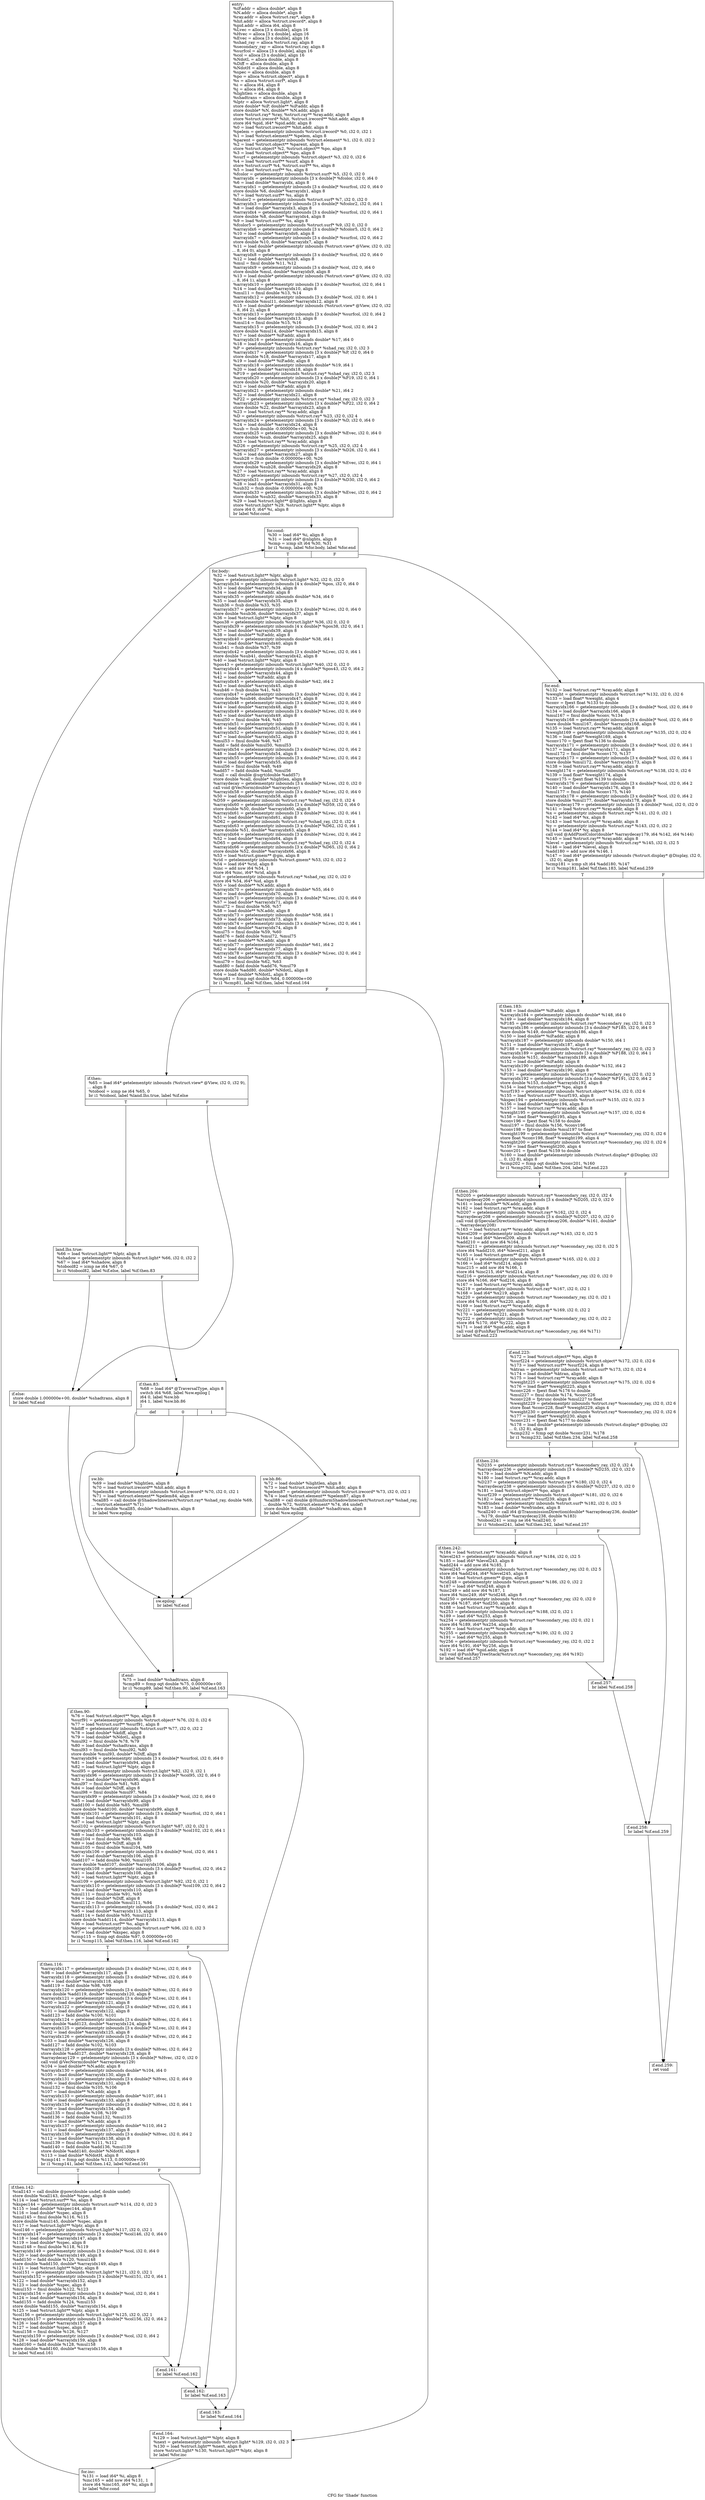 digraph "CFG for 'Shade' function" {
	label="CFG for 'Shade' function";

	Node0x5ef8590 [shape=record,label="{entry:\l  %iP.addr = alloca double*, align 8\l  %N.addr = alloca double*, align 8\l  %ray.addr = alloca %struct.ray*, align 8\l  %hit.addr = alloca %struct.irecord*, align 8\l  %pid.addr = alloca i64, align 8\l  %Lvec = alloca [3 x double], align 16\l  %Hvec = alloca [3 x double], align 16\l  %Evec = alloca [3 x double], align 16\l  %shad_ray = alloca %struct.ray, align 8\l  %secondary_ray = alloca %struct.ray, align 8\l  %surfcol = alloca [3 x double], align 16\l  %col = alloca [3 x double], align 16\l  %NdotL = alloca double, align 8\l  %Diff = alloca double, align 8\l  %NdotH = alloca double, align 8\l  %spec = alloca double, align 8\l  %po = alloca %struct.object*, align 8\l  %s = alloca %struct.surf*, align 8\l  %i = alloca i64, align 8\l  %j = alloca i64, align 8\l  %lightlen = alloca double, align 8\l  %shadtrans = alloca double, align 8\l  %lptr = alloca %struct.light*, align 8\l  store double* %iP, double** %iP.addr, align 8\l  store double* %N, double** %N.addr, align 8\l  store %struct.ray* %ray, %struct.ray** %ray.addr, align 8\l  store %struct.irecord* %hit, %struct.irecord** %hit.addr, align 8\l  store i64 %pid, i64* %pid.addr, align 8\l  %0 = load %struct.irecord** %hit.addr, align 8\l  %pelem = getelementptr inbounds %struct.irecord* %0, i32 0, i32 1\l  %1 = load %struct.element** %pelem, align 8\l  %parent = getelementptr inbounds %struct.element* %1, i32 0, i32 2\l  %2 = load %struct.object** %parent, align 8\l  store %struct.object* %2, %struct.object** %po, align 8\l  %3 = load %struct.object** %po, align 8\l  %surf = getelementptr inbounds %struct.object* %3, i32 0, i32 6\l  %4 = load %struct.surf** %surf, align 8\l  store %struct.surf* %4, %struct.surf** %s, align 8\l  %5 = load %struct.surf** %s, align 8\l  %fcolor = getelementptr inbounds %struct.surf* %5, i32 0, i32 0\l  %arrayidx = getelementptr inbounds [3 x double]* %fcolor, i32 0, i64 0\l  %6 = load double* %arrayidx, align 8\l  %arrayidx1 = getelementptr inbounds [3 x double]* %surfcol, i32 0, i64 0\l  store double %6, double* %arrayidx1, align 8\l  %7 = load %struct.surf** %s, align 8\l  %fcolor2 = getelementptr inbounds %struct.surf* %7, i32 0, i32 0\l  %arrayidx3 = getelementptr inbounds [3 x double]* %fcolor2, i32 0, i64 1\l  %8 = load double* %arrayidx3, align 8\l  %arrayidx4 = getelementptr inbounds [3 x double]* %surfcol, i32 0, i64 1\l  store double %8, double* %arrayidx4, align 8\l  %9 = load %struct.surf** %s, align 8\l  %fcolor5 = getelementptr inbounds %struct.surf* %9, i32 0, i32 0\l  %arrayidx6 = getelementptr inbounds [3 x double]* %fcolor5, i32 0, i64 2\l  %10 = load double* %arrayidx6, align 8\l  %arrayidx7 = getelementptr inbounds [3 x double]* %surfcol, i32 0, i64 2\l  store double %10, double* %arrayidx7, align 8\l  %11 = load double* getelementptr inbounds (%struct.view* @View, i32 0, i32\l... 8, i64 0), align 8\l  %arrayidx8 = getelementptr inbounds [3 x double]* %surfcol, i32 0, i64 0\l  %12 = load double* %arrayidx8, align 8\l  %mul = fmul double %11, %12\l  %arrayidx9 = getelementptr inbounds [3 x double]* %col, i32 0, i64 0\l  store double %mul, double* %arrayidx9, align 8\l  %13 = load double* getelementptr inbounds (%struct.view* @View, i32 0, i32\l... 8, i64 1), align 8\l  %arrayidx10 = getelementptr inbounds [3 x double]* %surfcol, i32 0, i64 1\l  %14 = load double* %arrayidx10, align 8\l  %mul11 = fmul double %13, %14\l  %arrayidx12 = getelementptr inbounds [3 x double]* %col, i32 0, i64 1\l  store double %mul11, double* %arrayidx12, align 8\l  %15 = load double* getelementptr inbounds (%struct.view* @View, i32 0, i32\l... 8, i64 2), align 8\l  %arrayidx13 = getelementptr inbounds [3 x double]* %surfcol, i32 0, i64 2\l  %16 = load double* %arrayidx13, align 8\l  %mul14 = fmul double %15, %16\l  %arrayidx15 = getelementptr inbounds [3 x double]* %col, i32 0, i64 2\l  store double %mul14, double* %arrayidx15, align 8\l  %17 = load double** %iP.addr, align 8\l  %arrayidx16 = getelementptr inbounds double* %17, i64 0\l  %18 = load double* %arrayidx16, align 8\l  %P = getelementptr inbounds %struct.ray* %shad_ray, i32 0, i32 3\l  %arrayidx17 = getelementptr inbounds [3 x double]* %P, i32 0, i64 0\l  store double %18, double* %arrayidx17, align 8\l  %19 = load double** %iP.addr, align 8\l  %arrayidx18 = getelementptr inbounds double* %19, i64 1\l  %20 = load double* %arrayidx18, align 8\l  %P19 = getelementptr inbounds %struct.ray* %shad_ray, i32 0, i32 3\l  %arrayidx20 = getelementptr inbounds [3 x double]* %P19, i32 0, i64 1\l  store double %20, double* %arrayidx20, align 8\l  %21 = load double** %iP.addr, align 8\l  %arrayidx21 = getelementptr inbounds double* %21, i64 2\l  %22 = load double* %arrayidx21, align 8\l  %P22 = getelementptr inbounds %struct.ray* %shad_ray, i32 0, i32 3\l  %arrayidx23 = getelementptr inbounds [3 x double]* %P22, i32 0, i64 2\l  store double %22, double* %arrayidx23, align 8\l  %23 = load %struct.ray** %ray.addr, align 8\l  %D = getelementptr inbounds %struct.ray* %23, i32 0, i32 4\l  %arrayidx24 = getelementptr inbounds [3 x double]* %D, i32 0, i64 0\l  %24 = load double* %arrayidx24, align 8\l  %sub = fsub double -0.000000e+00, %24\l  %arrayidx25 = getelementptr inbounds [3 x double]* %Evec, i32 0, i64 0\l  store double %sub, double* %arrayidx25, align 8\l  %25 = load %struct.ray** %ray.addr, align 8\l  %D26 = getelementptr inbounds %struct.ray* %25, i32 0, i32 4\l  %arrayidx27 = getelementptr inbounds [3 x double]* %D26, i32 0, i64 1\l  %26 = load double* %arrayidx27, align 8\l  %sub28 = fsub double -0.000000e+00, %26\l  %arrayidx29 = getelementptr inbounds [3 x double]* %Evec, i32 0, i64 1\l  store double %sub28, double* %arrayidx29, align 8\l  %27 = load %struct.ray** %ray.addr, align 8\l  %D30 = getelementptr inbounds %struct.ray* %27, i32 0, i32 4\l  %arrayidx31 = getelementptr inbounds [3 x double]* %D30, i32 0, i64 2\l  %28 = load double* %arrayidx31, align 8\l  %sub32 = fsub double -0.000000e+00, %28\l  %arrayidx33 = getelementptr inbounds [3 x double]* %Evec, i32 0, i64 2\l  store double %sub32, double* %arrayidx33, align 8\l  %29 = load %struct.light** @lights, align 8\l  store %struct.light* %29, %struct.light** %lptr, align 8\l  store i64 0, i64* %i, align 8\l  br label %for.cond\l}"];
	Node0x5ef8590 -> Node0x6068e90;
	Node0x6068e90 [shape=record,label="{for.cond:                                         \l  %30 = load i64* %i, align 8\l  %31 = load i64* @nlights, align 8\l  %cmp = icmp slt i64 %30, %31\l  br i1 %cmp, label %for.body, label %for.end\l|{<s0>T|<s1>F}}"];
	Node0x6068e90:s0 -> Node0x6068ee0;
	Node0x6068e90:s1 -> Node0x606a4a0;
	Node0x6068ee0 [shape=record,label="{for.body:                                         \l  %32 = load %struct.light** %lptr, align 8\l  %pos = getelementptr inbounds %struct.light* %32, i32 0, i32 0\l  %arrayidx34 = getelementptr inbounds [4 x double]* %pos, i32 0, i64 0\l  %33 = load double* %arrayidx34, align 8\l  %34 = load double** %iP.addr, align 8\l  %arrayidx35 = getelementptr inbounds double* %34, i64 0\l  %35 = load double* %arrayidx35, align 8\l  %sub36 = fsub double %33, %35\l  %arrayidx37 = getelementptr inbounds [3 x double]* %Lvec, i32 0, i64 0\l  store double %sub36, double* %arrayidx37, align 8\l  %36 = load %struct.light** %lptr, align 8\l  %pos38 = getelementptr inbounds %struct.light* %36, i32 0, i32 0\l  %arrayidx39 = getelementptr inbounds [4 x double]* %pos38, i32 0, i64 1\l  %37 = load double* %arrayidx39, align 8\l  %38 = load double** %iP.addr, align 8\l  %arrayidx40 = getelementptr inbounds double* %38, i64 1\l  %39 = load double* %arrayidx40, align 8\l  %sub41 = fsub double %37, %39\l  %arrayidx42 = getelementptr inbounds [3 x double]* %Lvec, i32 0, i64 1\l  store double %sub41, double* %arrayidx42, align 8\l  %40 = load %struct.light** %lptr, align 8\l  %pos43 = getelementptr inbounds %struct.light* %40, i32 0, i32 0\l  %arrayidx44 = getelementptr inbounds [4 x double]* %pos43, i32 0, i64 2\l  %41 = load double* %arrayidx44, align 8\l  %42 = load double** %iP.addr, align 8\l  %arrayidx45 = getelementptr inbounds double* %42, i64 2\l  %43 = load double* %arrayidx45, align 8\l  %sub46 = fsub double %41, %43\l  %arrayidx47 = getelementptr inbounds [3 x double]* %Lvec, i32 0, i64 2\l  store double %sub46, double* %arrayidx47, align 8\l  %arrayidx48 = getelementptr inbounds [3 x double]* %Lvec, i32 0, i64 0\l  %44 = load double* %arrayidx48, align 8\l  %arrayidx49 = getelementptr inbounds [3 x double]* %Lvec, i32 0, i64 0\l  %45 = load double* %arrayidx49, align 8\l  %mul50 = fmul double %44, %45\l  %arrayidx51 = getelementptr inbounds [3 x double]* %Lvec, i32 0, i64 1\l  %46 = load double* %arrayidx51, align 8\l  %arrayidx52 = getelementptr inbounds [3 x double]* %Lvec, i32 0, i64 1\l  %47 = load double* %arrayidx52, align 8\l  %mul53 = fmul double %46, %47\l  %add = fadd double %mul50, %mul53\l  %arrayidx54 = getelementptr inbounds [3 x double]* %Lvec, i32 0, i64 2\l  %48 = load double* %arrayidx54, align 8\l  %arrayidx55 = getelementptr inbounds [3 x double]* %Lvec, i32 0, i64 2\l  %49 = load double* %arrayidx55, align 8\l  %mul56 = fmul double %48, %49\l  %add57 = fadd double %add, %mul56\l  %call = call double @sqrt(double %add57)\l  store double %call, double* %lightlen, align 8\l  %arraydecay = getelementptr inbounds [3 x double]* %Lvec, i32 0, i32 0\l  call void @VecNorm(double* %arraydecay)\l  %arrayidx58 = getelementptr inbounds [3 x double]* %Lvec, i32 0, i64 0\l  %50 = load double* %arrayidx58, align 8\l  %D59 = getelementptr inbounds %struct.ray* %shad_ray, i32 0, i32 4\l  %arrayidx60 = getelementptr inbounds [3 x double]* %D59, i32 0, i64 0\l  store double %50, double* %arrayidx60, align 8\l  %arrayidx61 = getelementptr inbounds [3 x double]* %Lvec, i32 0, i64 1\l  %51 = load double* %arrayidx61, align 8\l  %D62 = getelementptr inbounds %struct.ray* %shad_ray, i32 0, i32 4\l  %arrayidx63 = getelementptr inbounds [3 x double]* %D62, i32 0, i64 1\l  store double %51, double* %arrayidx63, align 8\l  %arrayidx64 = getelementptr inbounds [3 x double]* %Lvec, i32 0, i64 2\l  %52 = load double* %arrayidx64, align 8\l  %D65 = getelementptr inbounds %struct.ray* %shad_ray, i32 0, i32 4\l  %arrayidx66 = getelementptr inbounds [3 x double]* %D65, i32 0, i64 2\l  store double %52, double* %arrayidx66, align 8\l  %53 = load %struct.gmem** @gm, align 8\l  %rid = getelementptr inbounds %struct.gmem* %53, i32 0, i32 2\l  %54 = load i64* %rid, align 8\l  %inc = add nsw i64 %54, 1\l  store i64 %inc, i64* %rid, align 8\l  %id = getelementptr inbounds %struct.ray* %shad_ray, i32 0, i32 0\l  store i64 %54, i64* %id, align 8\l  %55 = load double** %N.addr, align 8\l  %arrayidx70 = getelementptr inbounds double* %55, i64 0\l  %56 = load double* %arrayidx70, align 8\l  %arrayidx71 = getelementptr inbounds [3 x double]* %Lvec, i32 0, i64 0\l  %57 = load double* %arrayidx71, align 8\l  %mul72 = fmul double %56, %57\l  %58 = load double** %N.addr, align 8\l  %arrayidx73 = getelementptr inbounds double* %58, i64 1\l  %59 = load double* %arrayidx73, align 8\l  %arrayidx74 = getelementptr inbounds [3 x double]* %Lvec, i32 0, i64 1\l  %60 = load double* %arrayidx74, align 8\l  %mul75 = fmul double %59, %60\l  %add76 = fadd double %mul72, %mul75\l  %61 = load double** %N.addr, align 8\l  %arrayidx77 = getelementptr inbounds double* %61, i64 2\l  %62 = load double* %arrayidx77, align 8\l  %arrayidx78 = getelementptr inbounds [3 x double]* %Lvec, i32 0, i64 2\l  %63 = load double* %arrayidx78, align 8\l  %mul79 = fmul double %62, %63\l  %add80 = fadd double %add76, %mul79\l  store double %add80, double* %NdotL, align 8\l  %64 = load double* %NdotL, align 8\l  %cmp81 = fcmp ogt double %64, 0.000000e+00\l  br i1 %cmp81, label %if.then, label %if.end.164\l|{<s0>T|<s1>F}}"];
	Node0x6068ee0:s0 -> Node0x6068f30;
	Node0x6068ee0:s1 -> Node0x606a400;
	Node0x6068f30 [shape=record,label="{if.then:                                          \l  %65 = load i64* getelementptr inbounds (%struct.view* @View, i32 0, i32 9),\l... align 8\l  %tobool = icmp ne i64 %65, 0\l  br i1 %tobool, label %land.lhs.true, label %if.else\l|{<s0>T|<s1>F}}"];
	Node0x6068f30:s0 -> Node0x6068f80;
	Node0x6068f30:s1 -> Node0x606a180;
	Node0x6068f80 [shape=record,label="{land.lhs.true:                                    \l  %66 = load %struct.light** %lptr, align 8\l  %shadow = getelementptr inbounds %struct.light* %66, i32 0, i32 2\l  %67 = load i64* %shadow, align 8\l  %tobool82 = icmp ne i64 %67, 0\l  br i1 %tobool82, label %if.else, label %if.then.83\l|{<s0>T|<s1>F}}"];
	Node0x6068f80:s0 -> Node0x606a180;
	Node0x6068f80:s1 -> Node0x6068fd0;
	Node0x6068fd0 [shape=record,label="{if.then.83:                                       \l  %68 = load i64* @TraversalType, align 8\l  switch i64 %68, label %sw.epilog [\l    i64 0, label %sw.bb\l    i64 1, label %sw.bb.86\l  ]\l|{<s0>def|<s1>0|<s2>1}}"];
	Node0x6068fd0:s0 -> Node0x606a130;
	Node0x6068fd0:s1 -> Node0x6069020;
	Node0x6068fd0:s2 -> Node0x606a0e0;
	Node0x6069020 [shape=record,label="{sw.bb:                                            \l  %69 = load double* %lightlen, align 8\l  %70 = load %struct.irecord** %hit.addr, align 8\l  %pelem84 = getelementptr inbounds %struct.irecord* %70, i32 0, i32 1\l  %71 = load %struct.element** %pelem84, align 8\l  %call85 = call double @ShadowIntersect(%struct.ray* %shad_ray, double %69,\l... %struct.element* %71)\l  store double %call85, double* %shadtrans, align 8\l  br label %sw.epilog\l}"];
	Node0x6069020 -> Node0x606a130;
	Node0x606a0e0 [shape=record,label="{sw.bb.86:                                         \l  %72 = load double* %lightlen, align 8\l  %73 = load %struct.irecord** %hit.addr, align 8\l  %pelem87 = getelementptr inbounds %struct.irecord* %73, i32 0, i32 1\l  %74 = load %struct.element** %pelem87, align 8\l  %call88 = call double @HuniformShadowIntersect(%struct.ray* %shad_ray,\l... double %72, %struct.element* %74, i64 undef)\l  store double %call88, double* %shadtrans, align 8\l  br label %sw.epilog\l}"];
	Node0x606a0e0 -> Node0x606a130;
	Node0x606a130 [shape=record,label="{sw.epilog:                                        \l  br label %if.end\l}"];
	Node0x606a130 -> Node0x606a1d0;
	Node0x606a180 [shape=record,label="{if.else:                                          \l  store double 1.000000e+00, double* %shadtrans, align 8\l  br label %if.end\l}"];
	Node0x606a180 -> Node0x606a1d0;
	Node0x606a1d0 [shape=record,label="{if.end:                                           \l  %75 = load double* %shadtrans, align 8\l  %cmp89 = fcmp ogt double %75, 0.000000e+00\l  br i1 %cmp89, label %if.then.90, label %if.end.163\l|{<s0>T|<s1>F}}"];
	Node0x606a1d0:s0 -> Node0x606a220;
	Node0x606a1d0:s1 -> Node0x606a3b0;
	Node0x606a220 [shape=record,label="{if.then.90:                                       \l  %76 = load %struct.object** %po, align 8\l  %surf91 = getelementptr inbounds %struct.object* %76, i32 0, i32 6\l  %77 = load %struct.surf** %surf91, align 8\l  %kdiff = getelementptr inbounds %struct.surf* %77, i32 0, i32 2\l  %78 = load double* %kdiff, align 8\l  %79 = load double* %NdotL, align 8\l  %mul92 = fmul double %78, %79\l  %80 = load double* %shadtrans, align 8\l  %mul93 = fmul double %mul92, %80\l  store double %mul93, double* %Diff, align 8\l  %arrayidx94 = getelementptr inbounds [3 x double]* %surfcol, i32 0, i64 0\l  %81 = load double* %arrayidx94, align 8\l  %82 = load %struct.light** %lptr, align 8\l  %col95 = getelementptr inbounds %struct.light* %82, i32 0, i32 1\l  %arrayidx96 = getelementptr inbounds [3 x double]* %col95, i32 0, i64 0\l  %83 = load double* %arrayidx96, align 8\l  %mul97 = fmul double %81, %83\l  %84 = load double* %Diff, align 8\l  %mul98 = fmul double %mul97, %84\l  %arrayidx99 = getelementptr inbounds [3 x double]* %col, i32 0, i64 0\l  %85 = load double* %arrayidx99, align 8\l  %add100 = fadd double %85, %mul98\l  store double %add100, double* %arrayidx99, align 8\l  %arrayidx101 = getelementptr inbounds [3 x double]* %surfcol, i32 0, i64 1\l  %86 = load double* %arrayidx101, align 8\l  %87 = load %struct.light** %lptr, align 8\l  %col102 = getelementptr inbounds %struct.light* %87, i32 0, i32 1\l  %arrayidx103 = getelementptr inbounds [3 x double]* %col102, i32 0, i64 1\l  %88 = load double* %arrayidx103, align 8\l  %mul104 = fmul double %86, %88\l  %89 = load double* %Diff, align 8\l  %mul105 = fmul double %mul104, %89\l  %arrayidx106 = getelementptr inbounds [3 x double]* %col, i32 0, i64 1\l  %90 = load double* %arrayidx106, align 8\l  %add107 = fadd double %90, %mul105\l  store double %add107, double* %arrayidx106, align 8\l  %arrayidx108 = getelementptr inbounds [3 x double]* %surfcol, i32 0, i64 2\l  %91 = load double* %arrayidx108, align 8\l  %92 = load %struct.light** %lptr, align 8\l  %col109 = getelementptr inbounds %struct.light* %92, i32 0, i32 1\l  %arrayidx110 = getelementptr inbounds [3 x double]* %col109, i32 0, i64 2\l  %93 = load double* %arrayidx110, align 8\l  %mul111 = fmul double %91, %93\l  %94 = load double* %Diff, align 8\l  %mul112 = fmul double %mul111, %94\l  %arrayidx113 = getelementptr inbounds [3 x double]* %col, i32 0, i64 2\l  %95 = load double* %arrayidx113, align 8\l  %add114 = fadd double %95, %mul112\l  store double %add114, double* %arrayidx113, align 8\l  %96 = load %struct.surf** %s, align 8\l  %kspec = getelementptr inbounds %struct.surf* %96, i32 0, i32 3\l  %97 = load double* %kspec, align 8\l  %cmp115 = fcmp ogt double %97, 0.000000e+00\l  br i1 %cmp115, label %if.then.116, label %if.end.162\l|{<s0>T|<s1>F}}"];
	Node0x606a220:s0 -> Node0x606a270;
	Node0x606a220:s1 -> Node0x606a360;
	Node0x606a270 [shape=record,label="{if.then.116:                                      \l  %arrayidx117 = getelementptr inbounds [3 x double]* %Lvec, i32 0, i64 0\l  %98 = load double* %arrayidx117, align 8\l  %arrayidx118 = getelementptr inbounds [3 x double]* %Evec, i32 0, i64 0\l  %99 = load double* %arrayidx118, align 8\l  %add119 = fadd double %98, %99\l  %arrayidx120 = getelementptr inbounds [3 x double]* %Hvec, i32 0, i64 0\l  store double %add119, double* %arrayidx120, align 8\l  %arrayidx121 = getelementptr inbounds [3 x double]* %Lvec, i32 0, i64 1\l  %100 = load double* %arrayidx121, align 8\l  %arrayidx122 = getelementptr inbounds [3 x double]* %Evec, i32 0, i64 1\l  %101 = load double* %arrayidx122, align 8\l  %add123 = fadd double %100, %101\l  %arrayidx124 = getelementptr inbounds [3 x double]* %Hvec, i32 0, i64 1\l  store double %add123, double* %arrayidx124, align 8\l  %arrayidx125 = getelementptr inbounds [3 x double]* %Lvec, i32 0, i64 2\l  %102 = load double* %arrayidx125, align 8\l  %arrayidx126 = getelementptr inbounds [3 x double]* %Evec, i32 0, i64 2\l  %103 = load double* %arrayidx126, align 8\l  %add127 = fadd double %102, %103\l  %arrayidx128 = getelementptr inbounds [3 x double]* %Hvec, i32 0, i64 2\l  store double %add127, double* %arrayidx128, align 8\l  %arraydecay129 = getelementptr inbounds [3 x double]* %Hvec, i32 0, i32 0\l  call void @VecNorm(double* %arraydecay129)\l  %104 = load double** %N.addr, align 8\l  %arrayidx130 = getelementptr inbounds double* %104, i64 0\l  %105 = load double* %arrayidx130, align 8\l  %arrayidx131 = getelementptr inbounds [3 x double]* %Hvec, i32 0, i64 0\l  %106 = load double* %arrayidx131, align 8\l  %mul132 = fmul double %105, %106\l  %107 = load double** %N.addr, align 8\l  %arrayidx133 = getelementptr inbounds double* %107, i64 1\l  %108 = load double* %arrayidx133, align 8\l  %arrayidx134 = getelementptr inbounds [3 x double]* %Hvec, i32 0, i64 1\l  %109 = load double* %arrayidx134, align 8\l  %mul135 = fmul double %108, %109\l  %add136 = fadd double %mul132, %mul135\l  %110 = load double** %N.addr, align 8\l  %arrayidx137 = getelementptr inbounds double* %110, i64 2\l  %111 = load double* %arrayidx137, align 8\l  %arrayidx138 = getelementptr inbounds [3 x double]* %Hvec, i32 0, i64 2\l  %112 = load double* %arrayidx138, align 8\l  %mul139 = fmul double %111, %112\l  %add140 = fadd double %add136, %mul139\l  store double %add140, double* %NdotH, align 8\l  %113 = load double* %NdotH, align 8\l  %cmp141 = fcmp ogt double %113, 0.000000e+00\l  br i1 %cmp141, label %if.then.142, label %if.end.161\l|{<s0>T|<s1>F}}"];
	Node0x606a270:s0 -> Node0x606a2c0;
	Node0x606a270:s1 -> Node0x606a310;
	Node0x606a2c0 [shape=record,label="{if.then.142:                                      \l  %call143 = call double @pow(double undef, double undef)\l  store double %call143, double* %spec, align 8\l  %114 = load %struct.surf** %s, align 8\l  %kspec144 = getelementptr inbounds %struct.surf* %114, i32 0, i32 3\l  %115 = load double* %kspec144, align 8\l  %116 = load double* %spec, align 8\l  %mul145 = fmul double %116, %115\l  store double %mul145, double* %spec, align 8\l  %117 = load %struct.light** %lptr, align 8\l  %col146 = getelementptr inbounds %struct.light* %117, i32 0, i32 1\l  %arrayidx147 = getelementptr inbounds [3 x double]* %col146, i32 0, i64 0\l  %118 = load double* %arrayidx147, align 8\l  %119 = load double* %spec, align 8\l  %mul148 = fmul double %118, %119\l  %arrayidx149 = getelementptr inbounds [3 x double]* %col, i32 0, i64 0\l  %120 = load double* %arrayidx149, align 8\l  %add150 = fadd double %120, %mul148\l  store double %add150, double* %arrayidx149, align 8\l  %121 = load %struct.light** %lptr, align 8\l  %col151 = getelementptr inbounds %struct.light* %121, i32 0, i32 1\l  %arrayidx152 = getelementptr inbounds [3 x double]* %col151, i32 0, i64 1\l  %122 = load double* %arrayidx152, align 8\l  %123 = load double* %spec, align 8\l  %mul153 = fmul double %122, %123\l  %arrayidx154 = getelementptr inbounds [3 x double]* %col, i32 0, i64 1\l  %124 = load double* %arrayidx154, align 8\l  %add155 = fadd double %124, %mul153\l  store double %add155, double* %arrayidx154, align 8\l  %125 = load %struct.light** %lptr, align 8\l  %col156 = getelementptr inbounds %struct.light* %125, i32 0, i32 1\l  %arrayidx157 = getelementptr inbounds [3 x double]* %col156, i32 0, i64 2\l  %126 = load double* %arrayidx157, align 8\l  %127 = load double* %spec, align 8\l  %mul158 = fmul double %126, %127\l  %arrayidx159 = getelementptr inbounds [3 x double]* %col, i32 0, i64 2\l  %128 = load double* %arrayidx159, align 8\l  %add160 = fadd double %128, %mul158\l  store double %add160, double* %arrayidx159, align 8\l  br label %if.end.161\l}"];
	Node0x606a2c0 -> Node0x606a310;
	Node0x606a310 [shape=record,label="{if.end.161:                                       \l  br label %if.end.162\l}"];
	Node0x606a310 -> Node0x606a360;
	Node0x606a360 [shape=record,label="{if.end.162:                                       \l  br label %if.end.163\l}"];
	Node0x606a360 -> Node0x606a3b0;
	Node0x606a3b0 [shape=record,label="{if.end.163:                                       \l  br label %if.end.164\l}"];
	Node0x606a3b0 -> Node0x606a400;
	Node0x606a400 [shape=record,label="{if.end.164:                                       \l  %129 = load %struct.light** %lptr, align 8\l  %next = getelementptr inbounds %struct.light* %129, i32 0, i32 3\l  %130 = load %struct.light** %next, align 8\l  store %struct.light* %130, %struct.light** %lptr, align 8\l  br label %for.inc\l}"];
	Node0x606a400 -> Node0x606a450;
	Node0x606a450 [shape=record,label="{for.inc:                                          \l  %131 = load i64* %i, align 8\l  %inc165 = add nsw i64 %131, 1\l  store i64 %inc165, i64* %i, align 8\l  br label %for.cond\l}"];
	Node0x606a450 -> Node0x6068e90;
	Node0x606a4a0 [shape=record,label="{for.end:                                          \l  %132 = load %struct.ray** %ray.addr, align 8\l  %weight = getelementptr inbounds %struct.ray* %132, i32 0, i32 6\l  %133 = load float* %weight, align 4\l  %conv = fpext float %133 to double\l  %arrayidx166 = getelementptr inbounds [3 x double]* %col, i32 0, i64 0\l  %134 = load double* %arrayidx166, align 8\l  %mul167 = fmul double %conv, %134\l  %arrayidx168 = getelementptr inbounds [3 x double]* %col, i32 0, i64 0\l  store double %mul167, double* %arrayidx168, align 8\l  %135 = load %struct.ray** %ray.addr, align 8\l  %weight169 = getelementptr inbounds %struct.ray* %135, i32 0, i32 6\l  %136 = load float* %weight169, align 4\l  %conv170 = fpext float %136 to double\l  %arrayidx171 = getelementptr inbounds [3 x double]* %col, i32 0, i64 1\l  %137 = load double* %arrayidx171, align 8\l  %mul172 = fmul double %conv170, %137\l  %arrayidx173 = getelementptr inbounds [3 x double]* %col, i32 0, i64 1\l  store double %mul172, double* %arrayidx173, align 8\l  %138 = load %struct.ray** %ray.addr, align 8\l  %weight174 = getelementptr inbounds %struct.ray* %138, i32 0, i32 6\l  %139 = load float* %weight174, align 4\l  %conv175 = fpext float %139 to double\l  %arrayidx176 = getelementptr inbounds [3 x double]* %col, i32 0, i64 2\l  %140 = load double* %arrayidx176, align 8\l  %mul177 = fmul double %conv175, %140\l  %arrayidx178 = getelementptr inbounds [3 x double]* %col, i32 0, i64 2\l  store double %mul177, double* %arrayidx178, align 8\l  %arraydecay179 = getelementptr inbounds [3 x double]* %col, i32 0, i32 0\l  %141 = load %struct.ray** %ray.addr, align 8\l  %x = getelementptr inbounds %struct.ray* %141, i32 0, i32 1\l  %142 = load i64* %x, align 8\l  %143 = load %struct.ray** %ray.addr, align 8\l  %y = getelementptr inbounds %struct.ray* %143, i32 0, i32 2\l  %144 = load i64* %y, align 8\l  call void @AddPixelColor(double* %arraydecay179, i64 %142, i64 %144)\l  %145 = load %struct.ray** %ray.addr, align 8\l  %level = getelementptr inbounds %struct.ray* %145, i32 0, i32 5\l  %146 = load i64* %level, align 8\l  %add180 = add nsw i64 %146, 1\l  %147 = load i64* getelementptr inbounds (%struct.display* @Display, i32 0,\l... i32 0), align 8\l  %cmp181 = icmp slt i64 %add180, %147\l  br i1 %cmp181, label %if.then.183, label %if.end.259\l|{<s0>T|<s1>F}}"];
	Node0x606a4a0:s0 -> Node0x606a4f0;
	Node0x606a4a0:s1 -> Node0x606a720;
	Node0x606a4f0 [shape=record,label="{if.then.183:                                      \l  %148 = load double** %iP.addr, align 8\l  %arrayidx184 = getelementptr inbounds double* %148, i64 0\l  %149 = load double* %arrayidx184, align 8\l  %P185 = getelementptr inbounds %struct.ray* %secondary_ray, i32 0, i32 3\l  %arrayidx186 = getelementptr inbounds [3 x double]* %P185, i32 0, i64 0\l  store double %149, double* %arrayidx186, align 8\l  %150 = load double** %iP.addr, align 8\l  %arrayidx187 = getelementptr inbounds double* %150, i64 1\l  %151 = load double* %arrayidx187, align 8\l  %P188 = getelementptr inbounds %struct.ray* %secondary_ray, i32 0, i32 3\l  %arrayidx189 = getelementptr inbounds [3 x double]* %P188, i32 0, i64 1\l  store double %151, double* %arrayidx189, align 8\l  %152 = load double** %iP.addr, align 8\l  %arrayidx190 = getelementptr inbounds double* %152, i64 2\l  %153 = load double* %arrayidx190, align 8\l  %P191 = getelementptr inbounds %struct.ray* %secondary_ray, i32 0, i32 3\l  %arrayidx192 = getelementptr inbounds [3 x double]* %P191, i32 0, i64 2\l  store double %153, double* %arrayidx192, align 8\l  %154 = load %struct.object** %po, align 8\l  %surf193 = getelementptr inbounds %struct.object* %154, i32 0, i32 6\l  %155 = load %struct.surf** %surf193, align 8\l  %kspec194 = getelementptr inbounds %struct.surf* %155, i32 0, i32 3\l  %156 = load double* %kspec194, align 8\l  %157 = load %struct.ray** %ray.addr, align 8\l  %weight195 = getelementptr inbounds %struct.ray* %157, i32 0, i32 6\l  %158 = load float* %weight195, align 4\l  %conv196 = fpext float %158 to double\l  %mul197 = fmul double %156, %conv196\l  %conv198 = fptrunc double %mul197 to float\l  %weight199 = getelementptr inbounds %struct.ray* %secondary_ray, i32 0, i32 6\l  store float %conv198, float* %weight199, align 4\l  %weight200 = getelementptr inbounds %struct.ray* %secondary_ray, i32 0, i32 6\l  %159 = load float* %weight200, align 4\l  %conv201 = fpext float %159 to double\l  %160 = load double* getelementptr inbounds (%struct.display* @Display, i32\l... 0, i32 8), align 8\l  %cmp202 = fcmp ogt double %conv201, %160\l  br i1 %cmp202, label %if.then.204, label %if.end.223\l|{<s0>T|<s1>F}}"];
	Node0x606a4f0:s0 -> Node0x606a540;
	Node0x606a4f0:s1 -> Node0x606a590;
	Node0x606a540 [shape=record,label="{if.then.204:                                      \l  %D205 = getelementptr inbounds %struct.ray* %secondary_ray, i32 0, i32 4\l  %arraydecay206 = getelementptr inbounds [3 x double]* %D205, i32 0, i32 0\l  %161 = load double** %N.addr, align 8\l  %162 = load %struct.ray** %ray.addr, align 8\l  %D207 = getelementptr inbounds %struct.ray* %162, i32 0, i32 4\l  %arraydecay208 = getelementptr inbounds [3 x double]* %D207, i32 0, i32 0\l  call void @SpecularDirection(double* %arraydecay206, double* %161, double*\l... %arraydecay208)\l  %163 = load %struct.ray** %ray.addr, align 8\l  %level209 = getelementptr inbounds %struct.ray* %163, i32 0, i32 5\l  %164 = load i64* %level209, align 8\l  %add210 = add nsw i64 %164, 1\l  %level211 = getelementptr inbounds %struct.ray* %secondary_ray, i32 0, i32 5\l  store i64 %add210, i64* %level211, align 8\l  %165 = load %struct.gmem** @gm, align 8\l  %rid214 = getelementptr inbounds %struct.gmem* %165, i32 0, i32 2\l  %166 = load i64* %rid214, align 8\l  %inc215 = add nsw i64 %166, 1\l  store i64 %inc215, i64* %rid214, align 8\l  %id216 = getelementptr inbounds %struct.ray* %secondary_ray, i32 0, i32 0\l  store i64 %166, i64* %id216, align 8\l  %167 = load %struct.ray** %ray.addr, align 8\l  %x219 = getelementptr inbounds %struct.ray* %167, i32 0, i32 1\l  %168 = load i64* %x219, align 8\l  %x220 = getelementptr inbounds %struct.ray* %secondary_ray, i32 0, i32 1\l  store i64 %168, i64* %x220, align 8\l  %169 = load %struct.ray** %ray.addr, align 8\l  %y221 = getelementptr inbounds %struct.ray* %169, i32 0, i32 2\l  %170 = load i64* %y221, align 8\l  %y222 = getelementptr inbounds %struct.ray* %secondary_ray, i32 0, i32 2\l  store i64 %170, i64* %y222, align 8\l  %171 = load i64* %pid.addr, align 8\l  call void @PushRayTreeStack(%struct.ray* %secondary_ray, i64 %171)\l  br label %if.end.223\l}"];
	Node0x606a540 -> Node0x606a590;
	Node0x606a590 [shape=record,label="{if.end.223:                                       \l  %172 = load %struct.object** %po, align 8\l  %surf224 = getelementptr inbounds %struct.object* %172, i32 0, i32 6\l  %173 = load %struct.surf** %surf224, align 8\l  %ktran = getelementptr inbounds %struct.surf* %173, i32 0, i32 4\l  %174 = load double* %ktran, align 8\l  %175 = load %struct.ray** %ray.addr, align 8\l  %weight225 = getelementptr inbounds %struct.ray* %175, i32 0, i32 6\l  %176 = load float* %weight225, align 4\l  %conv226 = fpext float %176 to double\l  %mul227 = fmul double %174, %conv226\l  %conv228 = fptrunc double %mul227 to float\l  %weight229 = getelementptr inbounds %struct.ray* %secondary_ray, i32 0, i32 6\l  store float %conv228, float* %weight229, align 4\l  %weight230 = getelementptr inbounds %struct.ray* %secondary_ray, i32 0, i32 6\l  %177 = load float* %weight230, align 4\l  %conv231 = fpext float %177 to double\l  %178 = load double* getelementptr inbounds (%struct.display* @Display, i32\l... 0, i32 8), align 8\l  %cmp232 = fcmp ogt double %conv231, %178\l  br i1 %cmp232, label %if.then.234, label %if.end.258\l|{<s0>T|<s1>F}}"];
	Node0x606a590:s0 -> Node0x606a5e0;
	Node0x606a590:s1 -> Node0x606a6d0;
	Node0x606a5e0 [shape=record,label="{if.then.234:                                      \l  %D235 = getelementptr inbounds %struct.ray* %secondary_ray, i32 0, i32 4\l  %arraydecay236 = getelementptr inbounds [3 x double]* %D235, i32 0, i32 0\l  %179 = load double** %N.addr, align 8\l  %180 = load %struct.ray** %ray.addr, align 8\l  %D237 = getelementptr inbounds %struct.ray* %180, i32 0, i32 4\l  %arraydecay238 = getelementptr inbounds [3 x double]* %D237, i32 0, i32 0\l  %181 = load %struct.object** %po, align 8\l  %surf239 = getelementptr inbounds %struct.object* %181, i32 0, i32 6\l  %182 = load %struct.surf** %surf239, align 8\l  %refrindex = getelementptr inbounds %struct.surf* %182, i32 0, i32 5\l  %183 = load double* %refrindex, align 8\l  %call240 = call i64 @TransmissionDirection(double* %arraydecay236, double*\l... %179, double* %arraydecay238, double %183)\l  %tobool241 = icmp ne i64 %call240, 0\l  br i1 %tobool241, label %if.then.242, label %if.end.257\l|{<s0>T|<s1>F}}"];
	Node0x606a5e0:s0 -> Node0x606a630;
	Node0x606a5e0:s1 -> Node0x606a680;
	Node0x606a630 [shape=record,label="{if.then.242:                                      \l  %184 = load %struct.ray** %ray.addr, align 8\l  %level243 = getelementptr inbounds %struct.ray* %184, i32 0, i32 5\l  %185 = load i64* %level243, align 8\l  %add244 = add nsw i64 %185, 1\l  %level245 = getelementptr inbounds %struct.ray* %secondary_ray, i32 0, i32 5\l  store i64 %add244, i64* %level245, align 8\l  %186 = load %struct.gmem** @gm, align 8\l  %rid248 = getelementptr inbounds %struct.gmem* %186, i32 0, i32 2\l  %187 = load i64* %rid248, align 8\l  %inc249 = add nsw i64 %187, 1\l  store i64 %inc249, i64* %rid248, align 8\l  %id250 = getelementptr inbounds %struct.ray* %secondary_ray, i32 0, i32 0\l  store i64 %187, i64* %id250, align 8\l  %188 = load %struct.ray** %ray.addr, align 8\l  %x253 = getelementptr inbounds %struct.ray* %188, i32 0, i32 1\l  %189 = load i64* %x253, align 8\l  %x254 = getelementptr inbounds %struct.ray* %secondary_ray, i32 0, i32 1\l  store i64 %189, i64* %x254, align 8\l  %190 = load %struct.ray** %ray.addr, align 8\l  %y255 = getelementptr inbounds %struct.ray* %190, i32 0, i32 2\l  %191 = load i64* %y255, align 8\l  %y256 = getelementptr inbounds %struct.ray* %secondary_ray, i32 0, i32 2\l  store i64 %191, i64* %y256, align 8\l  %192 = load i64* %pid.addr, align 8\l  call void @PushRayTreeStack(%struct.ray* %secondary_ray, i64 %192)\l  br label %if.end.257\l}"];
	Node0x606a630 -> Node0x606a680;
	Node0x606a680 [shape=record,label="{if.end.257:                                       \l  br label %if.end.258\l}"];
	Node0x606a680 -> Node0x606a6d0;
	Node0x606a6d0 [shape=record,label="{if.end.258:                                       \l  br label %if.end.259\l}"];
	Node0x606a6d0 -> Node0x606a720;
	Node0x606a720 [shape=record,label="{if.end.259:                                       \l  ret void\l}"];
}
